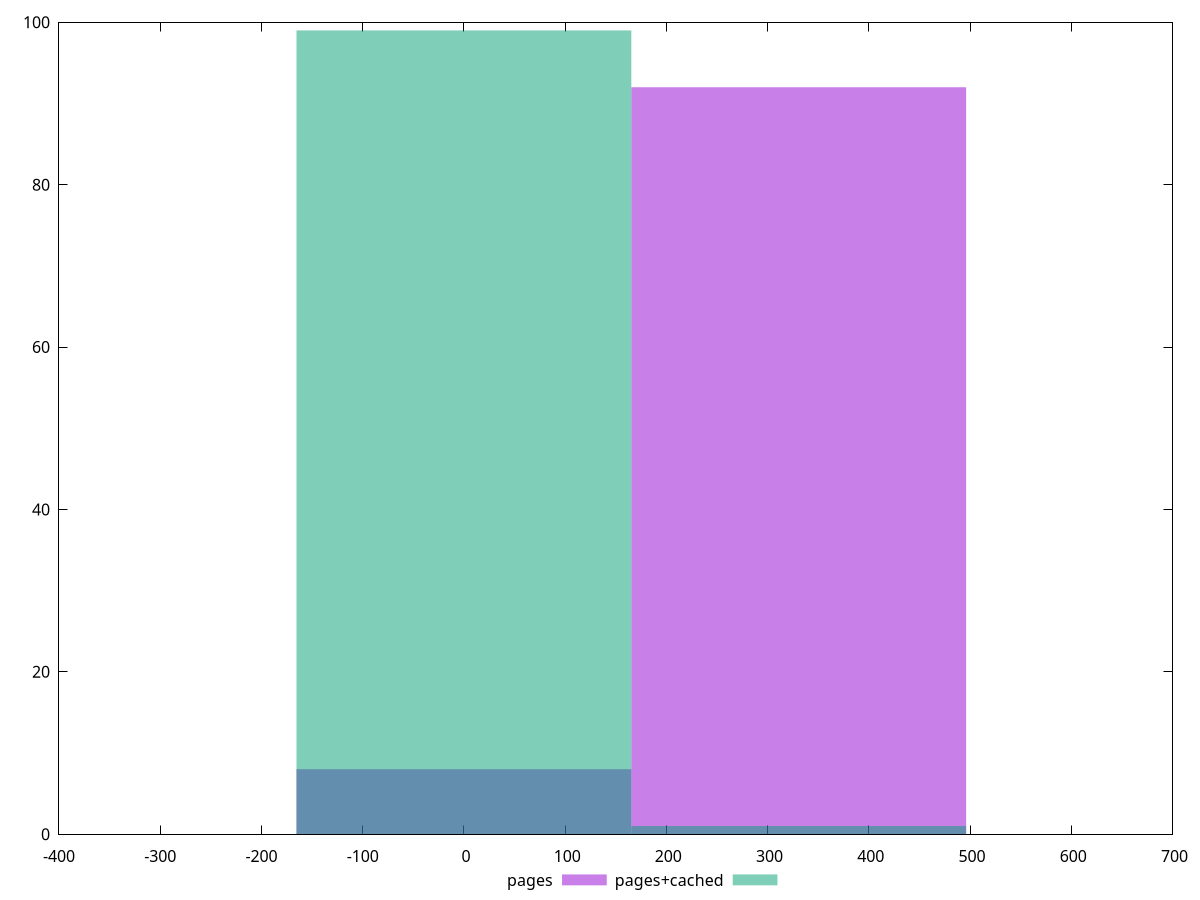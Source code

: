 reset
set terminal svg size 640, 500 enhanced background rgb 'white'
set output "reprap/unminified-css/comparison/histogram/1_vs_2.svg"

$pages <<EOF
0 8
330.7640999084305 92
EOF

$pagesCached <<EOF
330.7640999084305 1
0 99
EOF

set key outside below
set boxwidth 330.7640999084305
set yrange [0:100]
set style fill transparent solid 0.5 noborder

plot \
  $pages title "pages" with boxes, \
  $pagesCached title "pages+cached" with boxes, \


reset